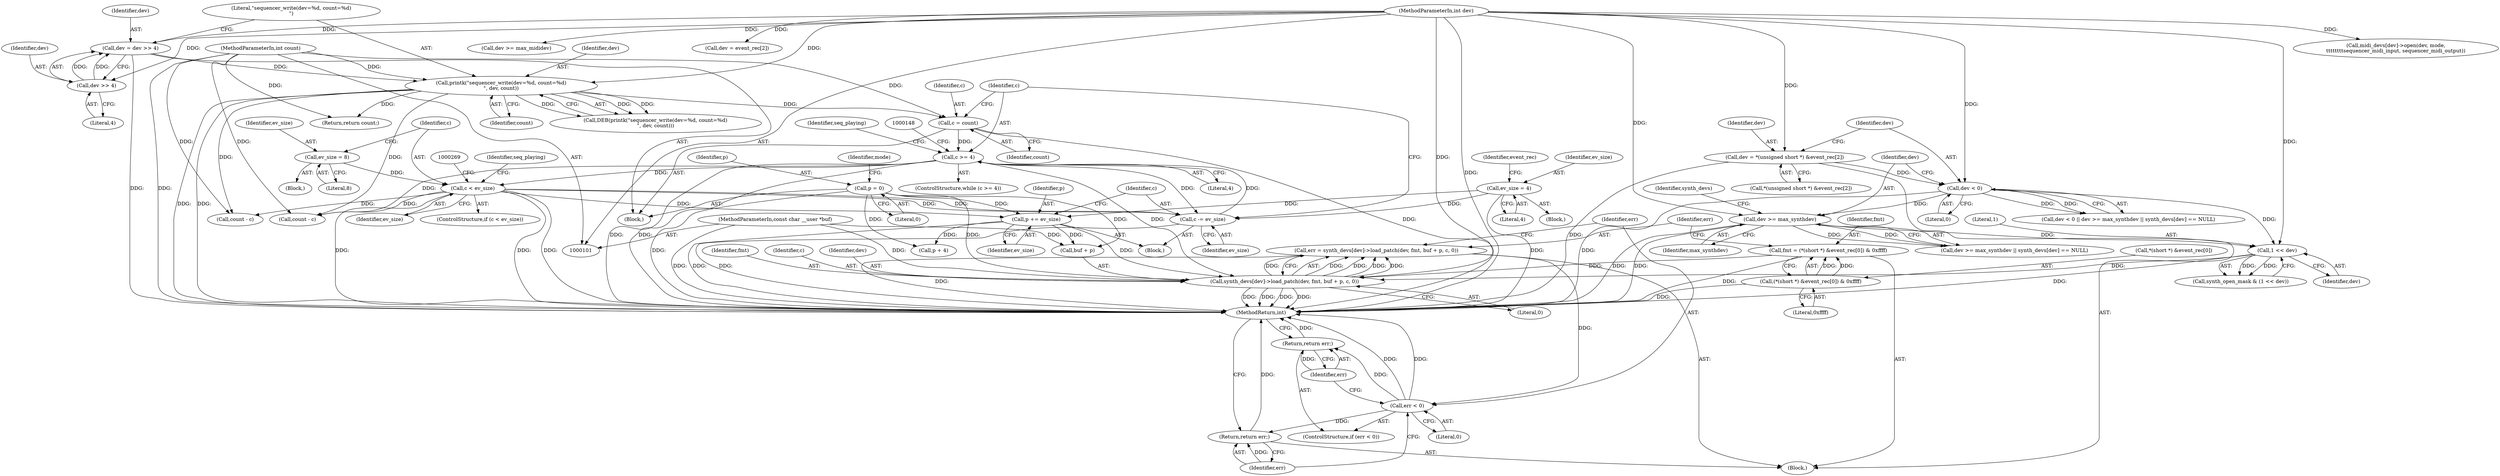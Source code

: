 digraph "0_linux_b769f49463711205d57286e64cf535ed4daf59e9_1@integer" {
"1000215" [label="(Call,err = synth_devs[dev]->load_patch(dev, fmt, buf + p, c, 0))"];
"1000217" [label="(Call,synth_devs[dev]->load_patch(dev, fmt, buf + p, c, 0))"];
"1000198" [label="(Call,1 << dev)"];
"1000183" [label="(Call,dev >= max_synthdev)"];
"1000179" [label="(Call,dev < 0)"];
"1000168" [label="(Call,dev = *(unsigned short *) &event_rec[2])"];
"1000102" [label="(MethodParameterIn,int dev)"];
"1000204" [label="(Call,fmt = (*(short *) &event_rec[0]) & 0xffff)"];
"1000206" [label="(Call,(*(short *) &event_rec[0]) & 0xffff)"];
"1000104" [label="(MethodParameterIn,const char __user *buf)"];
"1000402" [label="(Call,p += ev_size)"];
"1000292" [label="(Call,ev_size = 4)"];
"1000254" [label="(Call,c < ev_size)"];
"1000141" [label="(Call,c >= 4)"];
"1000405" [label="(Call,c -= ev_size)"];
"1000137" [label="(Call,c = count)"];
"1000126" [label="(Call,printk(\"sequencer_write(dev=%d, count=%d)\n\", dev, count))"];
"1000120" [label="(Call,dev = dev >> 4)"];
"1000122" [label="(Call,dev >> 4)"];
"1000105" [label="(MethodParameterIn,int count)"];
"1000250" [label="(Call,ev_size = 8)"];
"1000110" [label="(Call,p = 0)"];
"1000226" [label="(Call,err < 0)"];
"1000229" [label="(Return,return err;)"];
"1000231" [label="(Return,return err;)"];
"1000404" [label="(Identifier,ev_size)"];
"1000228" [label="(Literal,0)"];
"1000180" [label="(Identifier,dev)"];
"1000142" [label="(Identifier,c)"];
"1000105" [label="(MethodParameterIn,int count)"];
"1000140" [label="(ControlStructure,while (c >= 4))"];
"1000123" [label="(Identifier,dev)"];
"1000251" [label="(Identifier,ev_size)"];
"1000216" [label="(Identifier,err)"];
"1000111" [label="(Identifier,p)"];
"1000169" [label="(Identifier,dev)"];
"1000106" [label="(Block,)"];
"1000112" [label="(Literal,0)"];
"1000198" [label="(Call,1 << dev)"];
"1000413" [label="(Return,return count;)"];
"1000104" [label="(MethodParameterIn,const char __user *buf)"];
"1000217" [label="(Call,synth_devs[dev]->load_patch(dev, fmt, buf + p, c, 0))"];
"1000277" [label="(Call,p + 4)"];
"1000181" [label="(Literal,0)"];
"1000121" [label="(Identifier,dev)"];
"1000182" [label="(Call,dev >= max_synthdev || synth_devs[dev] == NULL)"];
"1000226" [label="(Call,err < 0)"];
"1000141" [label="(Call,c >= 4)"];
"1000183" [label="(Call,dev >= max_synthdev)"];
"1000405" [label="(Call,c -= ev_size)"];
"1000129" [label="(Identifier,count)"];
"1000219" [label="(Identifier,fmt)"];
"1000232" [label="(Identifier,err)"];
"1000185" [label="(Identifier,max_synthdev)"];
"1000415" [label="(MethodReturn,int)"];
"1000260" [label="(Identifier,seq_playing)"];
"1000229" [label="(Return,return err;)"];
"1000252" [label="(Literal,8)"];
"1000298" [label="(Identifier,event_rec)"];
"1000220" [label="(Call,buf + p)"];
"1000128" [label="(Identifier,dev)"];
"1000207" [label="(Call,*(short *) &event_rec[0])"];
"1000126" [label="(Call,printk(\"sequencer_write(dev=%d, count=%d)\n\", dev, count))"];
"1000199" [label="(Literal,1)"];
"1000263" [label="(Call,count - c)"];
"1000214" [label="(Literal,0xffff)"];
"1000137" [label="(Call,c = count)"];
"1000204" [label="(Call,fmt = (*(short *) &event_rec[0]) & 0xffff)"];
"1000255" [label="(Identifier,c)"];
"1000256" [label="(Identifier,ev_size)"];
"1000188" [label="(Identifier,synth_devs)"];
"1000250" [label="(Call,ev_size = 8)"];
"1000143" [label="(Literal,4)"];
"1000117" [label="(Identifier,mode)"];
"1000283" [label="(Block,)"];
"1000138" [label="(Identifier,c)"];
"1000237" [label="(Block,)"];
"1000110" [label="(Call,p = 0)"];
"1000170" [label="(Call,*(unsigned short *) &event_rec[2])"];
"1000253" [label="(ControlStructure,if (c < ev_size))"];
"1000223" [label="(Identifier,c)"];
"1000206" [label="(Call,(*(short *) &event_rec[0]) & 0xffff)"];
"1000254" [label="(Call,c < ev_size)"];
"1000349" [label="(Call,midi_devs[dev]->open(dev, mode,\n\t\t\t\t\t\t\t\tsequencer_midi_input, sequencer_midi_output))"];
"1000165" [label="(Block,)"];
"1000407" [label="(Identifier,ev_size)"];
"1000122" [label="(Call,dev >> 4)"];
"1000196" [label="(Call,synth_open_mask & (1 << dev))"];
"1000102" [label="(MethodParameterIn,int dev)"];
"1000225" [label="(ControlStructure,if (err < 0))"];
"1000329" [label="(Call,dev >= max_mididev)"];
"1000231" [label="(Return,return err;)"];
"1000127" [label="(Literal,\"sequencer_write(dev=%d, count=%d)\n\")"];
"1000403" [label="(Identifier,p)"];
"1000380" [label="(Call,count - c)"];
"1000124" [label="(Literal,4)"];
"1000144" [label="(Block,)"];
"1000294" [label="(Literal,4)"];
"1000200" [label="(Identifier,dev)"];
"1000168" [label="(Call,dev = *(unsigned short *) &event_rec[2])"];
"1000227" [label="(Identifier,err)"];
"1000406" [label="(Identifier,c)"];
"1000230" [label="(Identifier,err)"];
"1000184" [label="(Identifier,dev)"];
"1000292" [label="(Call,ev_size = 4)"];
"1000178" [label="(Call,dev < 0 || dev >= max_synthdev || synth_devs[dev] == NULL)"];
"1000125" [label="(Call,DEB(printk(\"sequencer_write(dev=%d, count=%d)\n\", dev, count)))"];
"1000139" [label="(Identifier,count)"];
"1000120" [label="(Call,dev = dev >> 4)"];
"1000224" [label="(Literal,0)"];
"1000322" [label="(Call,dev = event_rec[2])"];
"1000410" [label="(Identifier,seq_playing)"];
"1000402" [label="(Call,p += ev_size)"];
"1000218" [label="(Identifier,dev)"];
"1000179" [label="(Call,dev < 0)"];
"1000205" [label="(Identifier,fmt)"];
"1000293" [label="(Identifier,ev_size)"];
"1000215" [label="(Call,err = synth_devs[dev]->load_patch(dev, fmt, buf + p, c, 0))"];
"1000215" -> "1000165"  [label="AST: "];
"1000215" -> "1000217"  [label="CFG: "];
"1000216" -> "1000215"  [label="AST: "];
"1000217" -> "1000215"  [label="AST: "];
"1000227" -> "1000215"  [label="CFG: "];
"1000215" -> "1000415"  [label="DDG: "];
"1000217" -> "1000215"  [label="DDG: "];
"1000217" -> "1000215"  [label="DDG: "];
"1000217" -> "1000215"  [label="DDG: "];
"1000217" -> "1000215"  [label="DDG: "];
"1000217" -> "1000215"  [label="DDG: "];
"1000215" -> "1000226"  [label="DDG: "];
"1000217" -> "1000224"  [label="CFG: "];
"1000218" -> "1000217"  [label="AST: "];
"1000219" -> "1000217"  [label="AST: "];
"1000220" -> "1000217"  [label="AST: "];
"1000223" -> "1000217"  [label="AST: "];
"1000224" -> "1000217"  [label="AST: "];
"1000217" -> "1000415"  [label="DDG: "];
"1000217" -> "1000415"  [label="DDG: "];
"1000217" -> "1000415"  [label="DDG: "];
"1000217" -> "1000415"  [label="DDG: "];
"1000198" -> "1000217"  [label="DDG: "];
"1000102" -> "1000217"  [label="DDG: "];
"1000204" -> "1000217"  [label="DDG: "];
"1000104" -> "1000217"  [label="DDG: "];
"1000402" -> "1000217"  [label="DDG: "];
"1000110" -> "1000217"  [label="DDG: "];
"1000141" -> "1000217"  [label="DDG: "];
"1000198" -> "1000196"  [label="AST: "];
"1000198" -> "1000200"  [label="CFG: "];
"1000199" -> "1000198"  [label="AST: "];
"1000200" -> "1000198"  [label="AST: "];
"1000196" -> "1000198"  [label="CFG: "];
"1000198" -> "1000415"  [label="DDG: "];
"1000198" -> "1000196"  [label="DDG: "];
"1000198" -> "1000196"  [label="DDG: "];
"1000183" -> "1000198"  [label="DDG: "];
"1000179" -> "1000198"  [label="DDG: "];
"1000102" -> "1000198"  [label="DDG: "];
"1000183" -> "1000182"  [label="AST: "];
"1000183" -> "1000185"  [label="CFG: "];
"1000184" -> "1000183"  [label="AST: "];
"1000185" -> "1000183"  [label="AST: "];
"1000188" -> "1000183"  [label="CFG: "];
"1000182" -> "1000183"  [label="CFG: "];
"1000183" -> "1000415"  [label="DDG: "];
"1000183" -> "1000415"  [label="DDG: "];
"1000183" -> "1000182"  [label="DDG: "];
"1000183" -> "1000182"  [label="DDG: "];
"1000179" -> "1000183"  [label="DDG: "];
"1000102" -> "1000183"  [label="DDG: "];
"1000179" -> "1000178"  [label="AST: "];
"1000179" -> "1000181"  [label="CFG: "];
"1000180" -> "1000179"  [label="AST: "];
"1000181" -> "1000179"  [label="AST: "];
"1000184" -> "1000179"  [label="CFG: "];
"1000178" -> "1000179"  [label="CFG: "];
"1000179" -> "1000415"  [label="DDG: "];
"1000179" -> "1000178"  [label="DDG: "];
"1000179" -> "1000178"  [label="DDG: "];
"1000168" -> "1000179"  [label="DDG: "];
"1000102" -> "1000179"  [label="DDG: "];
"1000168" -> "1000165"  [label="AST: "];
"1000168" -> "1000170"  [label="CFG: "];
"1000169" -> "1000168"  [label="AST: "];
"1000170" -> "1000168"  [label="AST: "];
"1000180" -> "1000168"  [label="CFG: "];
"1000168" -> "1000415"  [label="DDG: "];
"1000102" -> "1000168"  [label="DDG: "];
"1000102" -> "1000101"  [label="AST: "];
"1000102" -> "1000415"  [label="DDG: "];
"1000102" -> "1000120"  [label="DDG: "];
"1000102" -> "1000122"  [label="DDG: "];
"1000102" -> "1000126"  [label="DDG: "];
"1000102" -> "1000322"  [label="DDG: "];
"1000102" -> "1000329"  [label="DDG: "];
"1000102" -> "1000349"  [label="DDG: "];
"1000204" -> "1000165"  [label="AST: "];
"1000204" -> "1000206"  [label="CFG: "];
"1000205" -> "1000204"  [label="AST: "];
"1000206" -> "1000204"  [label="AST: "];
"1000216" -> "1000204"  [label="CFG: "];
"1000204" -> "1000415"  [label="DDG: "];
"1000206" -> "1000204"  [label="DDG: "];
"1000206" -> "1000204"  [label="DDG: "];
"1000206" -> "1000214"  [label="CFG: "];
"1000207" -> "1000206"  [label="AST: "];
"1000214" -> "1000206"  [label="AST: "];
"1000206" -> "1000415"  [label="DDG: "];
"1000104" -> "1000101"  [label="AST: "];
"1000104" -> "1000415"  [label="DDG: "];
"1000104" -> "1000220"  [label="DDG: "];
"1000402" -> "1000144"  [label="AST: "];
"1000402" -> "1000404"  [label="CFG: "];
"1000403" -> "1000402"  [label="AST: "];
"1000404" -> "1000402"  [label="AST: "];
"1000406" -> "1000402"  [label="CFG: "];
"1000402" -> "1000415"  [label="DDG: "];
"1000402" -> "1000220"  [label="DDG: "];
"1000402" -> "1000277"  [label="DDG: "];
"1000292" -> "1000402"  [label="DDG: "];
"1000254" -> "1000402"  [label="DDG: "];
"1000110" -> "1000402"  [label="DDG: "];
"1000292" -> "1000283"  [label="AST: "];
"1000292" -> "1000294"  [label="CFG: "];
"1000293" -> "1000292"  [label="AST: "];
"1000294" -> "1000292"  [label="AST: "];
"1000298" -> "1000292"  [label="CFG: "];
"1000292" -> "1000415"  [label="DDG: "];
"1000292" -> "1000405"  [label="DDG: "];
"1000254" -> "1000253"  [label="AST: "];
"1000254" -> "1000256"  [label="CFG: "];
"1000255" -> "1000254"  [label="AST: "];
"1000256" -> "1000254"  [label="AST: "];
"1000260" -> "1000254"  [label="CFG: "];
"1000269" -> "1000254"  [label="CFG: "];
"1000254" -> "1000415"  [label="DDG: "];
"1000254" -> "1000415"  [label="DDG: "];
"1000254" -> "1000415"  [label="DDG: "];
"1000141" -> "1000254"  [label="DDG: "];
"1000250" -> "1000254"  [label="DDG: "];
"1000254" -> "1000263"  [label="DDG: "];
"1000254" -> "1000380"  [label="DDG: "];
"1000254" -> "1000405"  [label="DDG: "];
"1000254" -> "1000405"  [label="DDG: "];
"1000141" -> "1000140"  [label="AST: "];
"1000141" -> "1000143"  [label="CFG: "];
"1000142" -> "1000141"  [label="AST: "];
"1000143" -> "1000141"  [label="AST: "];
"1000148" -> "1000141"  [label="CFG: "];
"1000410" -> "1000141"  [label="CFG: "];
"1000141" -> "1000415"  [label="DDG: "];
"1000141" -> "1000415"  [label="DDG: "];
"1000405" -> "1000141"  [label="DDG: "];
"1000137" -> "1000141"  [label="DDG: "];
"1000141" -> "1000380"  [label="DDG: "];
"1000141" -> "1000405"  [label="DDG: "];
"1000405" -> "1000144"  [label="AST: "];
"1000405" -> "1000407"  [label="CFG: "];
"1000406" -> "1000405"  [label="AST: "];
"1000407" -> "1000405"  [label="AST: "];
"1000142" -> "1000405"  [label="CFG: "];
"1000405" -> "1000415"  [label="DDG: "];
"1000137" -> "1000106"  [label="AST: "];
"1000137" -> "1000139"  [label="CFG: "];
"1000138" -> "1000137"  [label="AST: "];
"1000139" -> "1000137"  [label="AST: "];
"1000142" -> "1000137"  [label="CFG: "];
"1000137" -> "1000415"  [label="DDG: "];
"1000126" -> "1000137"  [label="DDG: "];
"1000105" -> "1000137"  [label="DDG: "];
"1000126" -> "1000125"  [label="AST: "];
"1000126" -> "1000129"  [label="CFG: "];
"1000127" -> "1000126"  [label="AST: "];
"1000128" -> "1000126"  [label="AST: "];
"1000129" -> "1000126"  [label="AST: "];
"1000125" -> "1000126"  [label="CFG: "];
"1000126" -> "1000415"  [label="DDG: "];
"1000126" -> "1000415"  [label="DDG: "];
"1000126" -> "1000125"  [label="DDG: "];
"1000126" -> "1000125"  [label="DDG: "];
"1000126" -> "1000125"  [label="DDG: "];
"1000120" -> "1000126"  [label="DDG: "];
"1000105" -> "1000126"  [label="DDG: "];
"1000126" -> "1000263"  [label="DDG: "];
"1000126" -> "1000380"  [label="DDG: "];
"1000126" -> "1000413"  [label="DDG: "];
"1000120" -> "1000106"  [label="AST: "];
"1000120" -> "1000122"  [label="CFG: "];
"1000121" -> "1000120"  [label="AST: "];
"1000122" -> "1000120"  [label="AST: "];
"1000127" -> "1000120"  [label="CFG: "];
"1000120" -> "1000415"  [label="DDG: "];
"1000122" -> "1000120"  [label="DDG: "];
"1000122" -> "1000120"  [label="DDG: "];
"1000122" -> "1000124"  [label="CFG: "];
"1000123" -> "1000122"  [label="AST: "];
"1000124" -> "1000122"  [label="AST: "];
"1000105" -> "1000101"  [label="AST: "];
"1000105" -> "1000415"  [label="DDG: "];
"1000105" -> "1000263"  [label="DDG: "];
"1000105" -> "1000380"  [label="DDG: "];
"1000105" -> "1000413"  [label="DDG: "];
"1000250" -> "1000237"  [label="AST: "];
"1000250" -> "1000252"  [label="CFG: "];
"1000251" -> "1000250"  [label="AST: "];
"1000252" -> "1000250"  [label="AST: "];
"1000255" -> "1000250"  [label="CFG: "];
"1000110" -> "1000106"  [label="AST: "];
"1000110" -> "1000112"  [label="CFG: "];
"1000111" -> "1000110"  [label="AST: "];
"1000112" -> "1000110"  [label="AST: "];
"1000117" -> "1000110"  [label="CFG: "];
"1000110" -> "1000415"  [label="DDG: "];
"1000110" -> "1000220"  [label="DDG: "];
"1000110" -> "1000277"  [label="DDG: "];
"1000226" -> "1000225"  [label="AST: "];
"1000226" -> "1000228"  [label="CFG: "];
"1000227" -> "1000226"  [label="AST: "];
"1000228" -> "1000226"  [label="AST: "];
"1000230" -> "1000226"  [label="CFG: "];
"1000232" -> "1000226"  [label="CFG: "];
"1000226" -> "1000415"  [label="DDG: "];
"1000226" -> "1000415"  [label="DDG: "];
"1000226" -> "1000229"  [label="DDG: "];
"1000226" -> "1000231"  [label="DDG: "];
"1000229" -> "1000225"  [label="AST: "];
"1000229" -> "1000230"  [label="CFG: "];
"1000230" -> "1000229"  [label="AST: "];
"1000415" -> "1000229"  [label="CFG: "];
"1000229" -> "1000415"  [label="DDG: "];
"1000230" -> "1000229"  [label="DDG: "];
"1000231" -> "1000165"  [label="AST: "];
"1000231" -> "1000232"  [label="CFG: "];
"1000232" -> "1000231"  [label="AST: "];
"1000415" -> "1000231"  [label="CFG: "];
"1000231" -> "1000415"  [label="DDG: "];
"1000232" -> "1000231"  [label="DDG: "];
}
